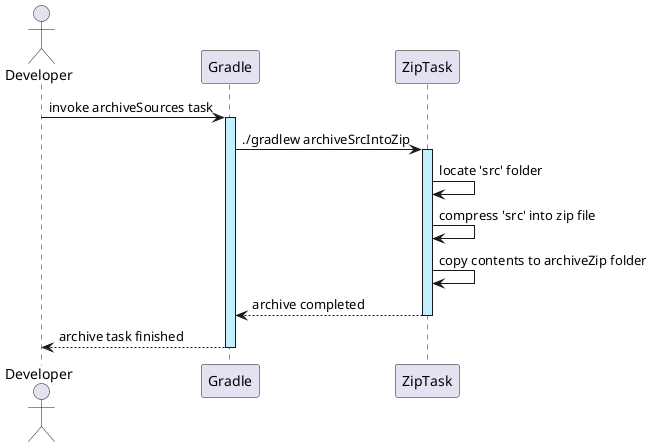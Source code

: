 @startuml Archive_Task_Sequence
skinparam sequence {
  LifeLineBackgroundColor #application
}

actor Developer as D
participant "Gradle" as G
participant "ZipTask" as ZT



D -> G ++: invoke archiveSources task
G -> ZT ++: ./gradlew archiveSrcIntoZip
ZT -> ZT: locate 'src' folder
ZT -> ZT: compress 'src' into zip file
ZT -> ZT: copy contents to archiveZip folder
ZT --> G --: archive completed
G --> D --: archive task finished
@enduml